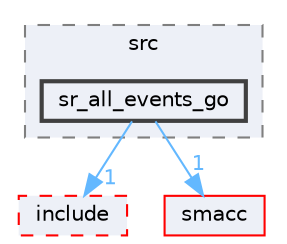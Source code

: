 digraph "smacc_state_reactor_library/sr_all_events_go/src/sr_all_events_go"
{
 // LATEX_PDF_SIZE
  bgcolor="transparent";
  edge [fontname=Helvetica,fontsize=10,labelfontname=Helvetica,labelfontsize=10];
  node [fontname=Helvetica,fontsize=10,shape=box,height=0.2,width=0.4];
  compound=true
  subgraph clusterdir_196180a99e5e1dc390b99ba18d67664c {
    graph [ bgcolor="#edf0f7", pencolor="grey50", label="src", fontname=Helvetica,fontsize=10 style="filled,dashed", URL="dir_196180a99e5e1dc390b99ba18d67664c.html",tooltip=""]
  dir_a70d6fe90fa36911248607d866ac2bc2 [label="sr_all_events_go", fillcolor="#edf0f7", color="grey25", style="filled,bold", URL="dir_a70d6fe90fa36911248607d866ac2bc2.html",tooltip=""];
  }
  dir_3e7c8a17ea8b421392c24fed0d428cff [label="include", fillcolor="#edf0f7", color="red", style="filled,dashed", URL="dir_3e7c8a17ea8b421392c24fed0d428cff.html",tooltip=""];
  dir_6e3e4532ae0db906acb0c92fce514b9e [label="smacc", fillcolor="#edf0f7", color="red", style="filled", URL="dir_6e3e4532ae0db906acb0c92fce514b9e.html",tooltip=""];
  dir_a70d6fe90fa36911248607d866ac2bc2->dir_3e7c8a17ea8b421392c24fed0d428cff [headlabel="1", labeldistance=1.5 headhref="dir_000101_000055.html" color="steelblue1" fontcolor="steelblue1"];
  dir_a70d6fe90fa36911248607d866ac2bc2->dir_6e3e4532ae0db906acb0c92fce514b9e [headlabel="1", labeldistance=1.5 headhref="dir_000101_000090.html" color="steelblue1" fontcolor="steelblue1"];
}
